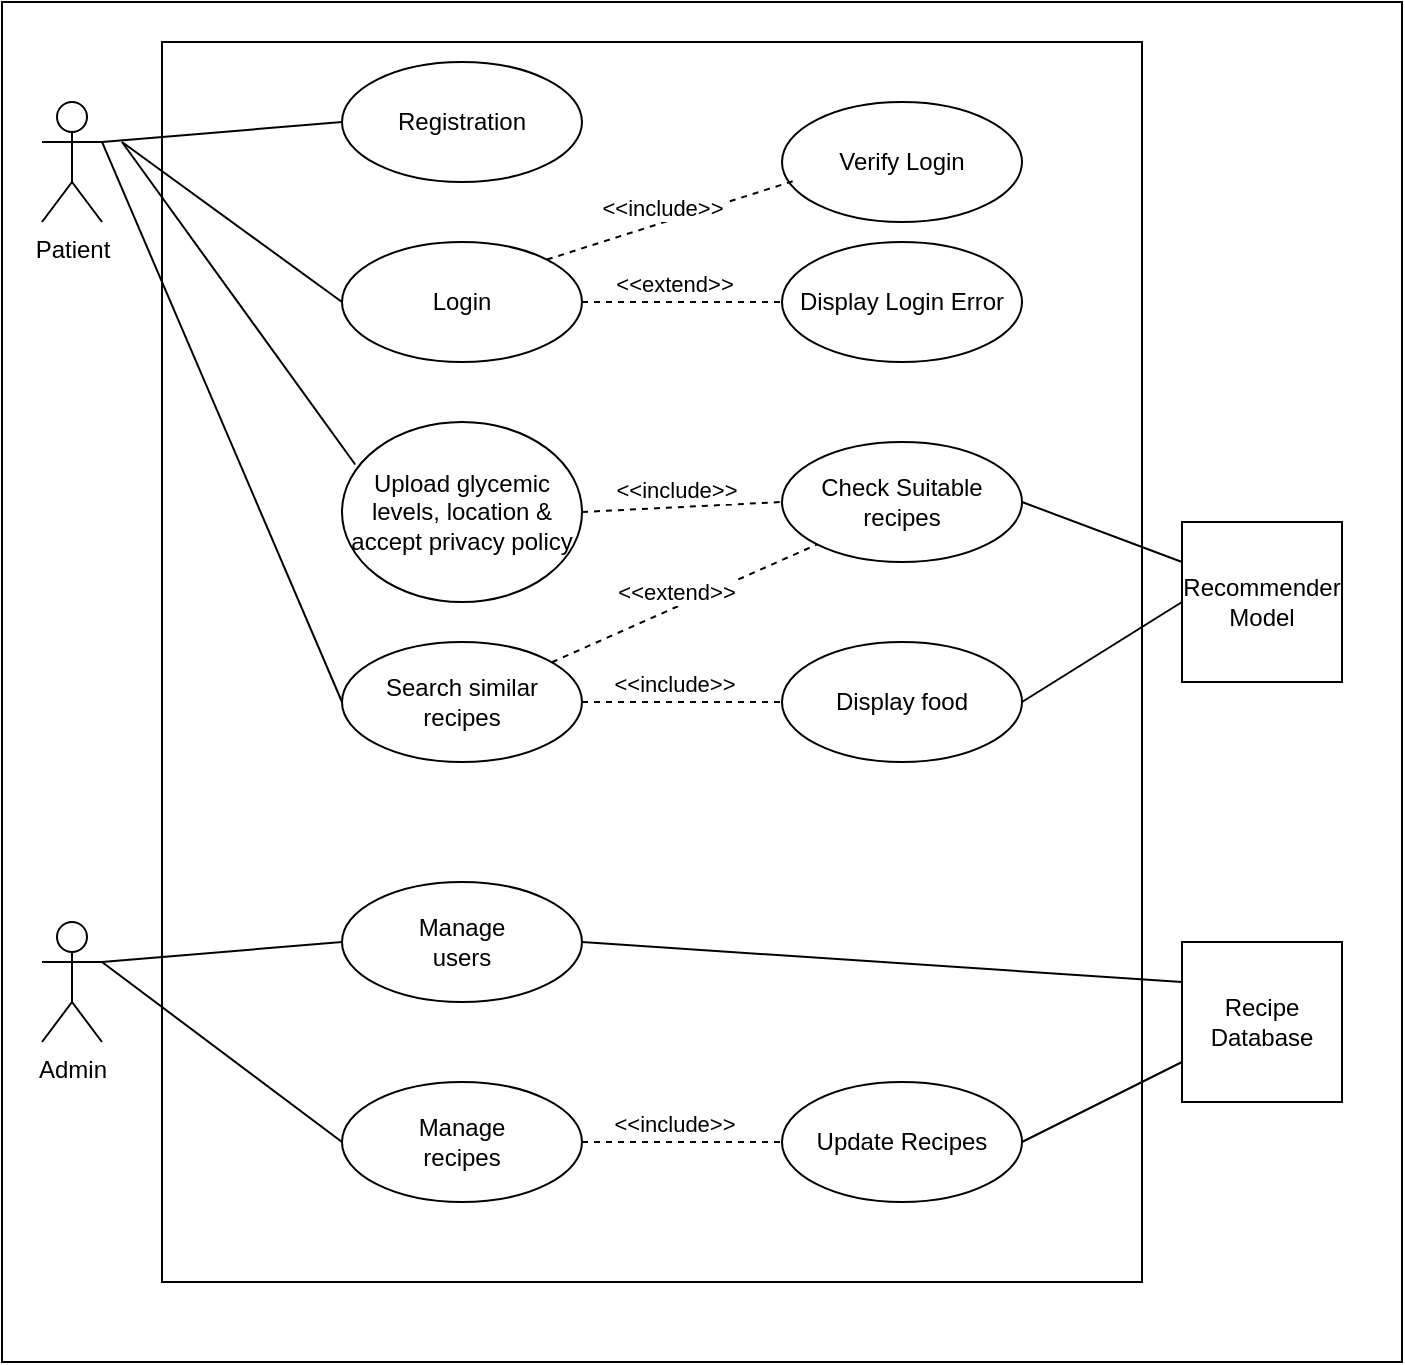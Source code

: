 <mxfile version="21.8.2" type="github">
  <diagram name="Page-1" id="gGgDct-h_yfA86tE-ynU">
    <mxGraphModel dx="1577" dy="780" grid="1" gridSize="10" guides="1" tooltips="1" connect="1" arrows="1" fold="1" page="1" pageScale="1" pageWidth="850" pageHeight="1100" math="0" shadow="0">
      <root>
        <mxCell id="0" />
        <mxCell id="1" parent="0" />
        <mxCell id="JEW0bm9NCuaqNSTQFk5y-45" value="" style="rounded=0;whiteSpace=wrap;html=1;" parent="1" vertex="1">
          <mxGeometry x="60" y="40" width="700" height="680" as="geometry" />
        </mxCell>
        <mxCell id="JEW0bm9NCuaqNSTQFk5y-37" value="" style="rounded=0;whiteSpace=wrap;html=1;" parent="1" vertex="1">
          <mxGeometry x="140" y="60" width="490" height="620" as="geometry" />
        </mxCell>
        <mxCell id="JEW0bm9NCuaqNSTQFk5y-1" value="Patient" style="shape=umlActor;verticalLabelPosition=bottom;verticalAlign=top;html=1;outlineConnect=0;" parent="1" vertex="1">
          <mxGeometry x="80" y="90" width="30" height="60" as="geometry" />
        </mxCell>
        <mxCell id="JEW0bm9NCuaqNSTQFk5y-2" value="Registration" style="ellipse;whiteSpace=wrap;html=1;" parent="1" vertex="1">
          <mxGeometry x="230" y="70" width="120" height="60" as="geometry" />
        </mxCell>
        <mxCell id="JEW0bm9NCuaqNSTQFk5y-3" value="Login" style="ellipse;whiteSpace=wrap;html=1;" parent="1" vertex="1">
          <mxGeometry x="230" y="160" width="120" height="60" as="geometry" />
        </mxCell>
        <mxCell id="JEW0bm9NCuaqNSTQFk5y-4" value="Upload glycemic levels, location &amp;amp; accept privacy&amp;nbsp;policy" style="ellipse;whiteSpace=wrap;html=1;" parent="1" vertex="1">
          <mxGeometry x="230" y="250" width="120" height="90" as="geometry" />
        </mxCell>
        <mxCell id="JEW0bm9NCuaqNSTQFk5y-5" value="Search similar recipes" style="ellipse;whiteSpace=wrap;html=1;" parent="1" vertex="1">
          <mxGeometry x="230" y="360" width="120" height="60" as="geometry" />
        </mxCell>
        <mxCell id="JEW0bm9NCuaqNSTQFk5y-6" value="Manage&lt;br&gt;users" style="ellipse;whiteSpace=wrap;html=1;" parent="1" vertex="1">
          <mxGeometry x="230" y="480" width="120" height="60" as="geometry" />
        </mxCell>
        <mxCell id="JEW0bm9NCuaqNSTQFk5y-7" value="Manage&lt;br&gt;recipes" style="ellipse;whiteSpace=wrap;html=1;" parent="1" vertex="1">
          <mxGeometry x="230" y="580" width="120" height="60" as="geometry" />
        </mxCell>
        <mxCell id="JEW0bm9NCuaqNSTQFk5y-9" value="Admin" style="shape=umlActor;verticalLabelPosition=bottom;verticalAlign=top;html=1;outlineConnect=0;" parent="1" vertex="1">
          <mxGeometry x="80" y="500" width="30" height="60" as="geometry" />
        </mxCell>
        <mxCell id="JEW0bm9NCuaqNSTQFk5y-12" value="" style="endArrow=none;html=1;rounded=0;exitX=1;exitY=0.333;exitDx=0;exitDy=0;exitPerimeter=0;entryX=0;entryY=0.5;entryDx=0;entryDy=0;" parent="1" source="JEW0bm9NCuaqNSTQFk5y-1" target="JEW0bm9NCuaqNSTQFk5y-2" edge="1">
          <mxGeometry width="50" height="50" relative="1" as="geometry">
            <mxPoint x="270" y="240" as="sourcePoint" />
            <mxPoint x="320" y="190" as="targetPoint" />
          </mxGeometry>
        </mxCell>
        <mxCell id="JEW0bm9NCuaqNSTQFk5y-13" value="" style="endArrow=none;html=1;rounded=0;entryX=0;entryY=0.5;entryDx=0;entryDy=0;" parent="1" target="JEW0bm9NCuaqNSTQFk5y-3" edge="1">
          <mxGeometry width="50" height="50" relative="1" as="geometry">
            <mxPoint x="120" y="110" as="sourcePoint" />
            <mxPoint x="240" y="110" as="targetPoint" />
          </mxGeometry>
        </mxCell>
        <mxCell id="JEW0bm9NCuaqNSTQFk5y-14" value="Verify Login" style="ellipse;whiteSpace=wrap;html=1;" parent="1" vertex="1">
          <mxGeometry x="450" y="90" width="120" height="60" as="geometry" />
        </mxCell>
        <mxCell id="JEW0bm9NCuaqNSTQFk5y-15" value="" style="endArrow=none;dashed=1;html=1;rounded=0;entryX=0.047;entryY=0.659;entryDx=0;entryDy=0;entryPerimeter=0;exitX=1;exitY=0;exitDx=0;exitDy=0;" parent="1" source="JEW0bm9NCuaqNSTQFk5y-3" target="JEW0bm9NCuaqNSTQFk5y-14" edge="1">
          <mxGeometry width="50" height="50" relative="1" as="geometry">
            <mxPoint x="270" y="240" as="sourcePoint" />
            <mxPoint x="320" y="190" as="targetPoint" />
          </mxGeometry>
        </mxCell>
        <mxCell id="JEW0bm9NCuaqNSTQFk5y-16" value="&amp;lt;&amp;lt;include&amp;gt;&amp;gt;" style="edgeLabel;html=1;align=center;verticalAlign=middle;resizable=0;points=[];" parent="JEW0bm9NCuaqNSTQFk5y-15" vertex="1" connectable="0">
          <mxGeometry x="-0.116" y="-3" relative="1" as="geometry">
            <mxPoint x="2" y="-12" as="offset" />
          </mxGeometry>
        </mxCell>
        <mxCell id="JEW0bm9NCuaqNSTQFk5y-17" value="Display Login Error" style="ellipse;whiteSpace=wrap;html=1;" parent="1" vertex="1">
          <mxGeometry x="450" y="160" width="120" height="60" as="geometry" />
        </mxCell>
        <mxCell id="JEW0bm9NCuaqNSTQFk5y-18" value="" style="endArrow=none;dashed=1;html=1;rounded=0;entryX=0;entryY=0.5;entryDx=0;entryDy=0;exitX=1;exitY=0.5;exitDx=0;exitDy=0;" parent="1" source="JEW0bm9NCuaqNSTQFk5y-3" target="JEW0bm9NCuaqNSTQFk5y-17" edge="1">
          <mxGeometry width="50" height="50" relative="1" as="geometry">
            <mxPoint x="359" y="194" as="sourcePoint" />
            <mxPoint x="466" y="140" as="targetPoint" />
          </mxGeometry>
        </mxCell>
        <mxCell id="JEW0bm9NCuaqNSTQFk5y-19" value="&amp;lt;&amp;lt;extend&amp;gt;&amp;gt;" style="edgeLabel;html=1;align=center;verticalAlign=middle;resizable=0;points=[];" parent="JEW0bm9NCuaqNSTQFk5y-18" vertex="1" connectable="0">
          <mxGeometry x="-0.116" y="-3" relative="1" as="geometry">
            <mxPoint x="2" y="-12" as="offset" />
          </mxGeometry>
        </mxCell>
        <mxCell id="JEW0bm9NCuaqNSTQFk5y-22" value="" style="endArrow=none;html=1;rounded=0;entryX=0.055;entryY=0.236;entryDx=0;entryDy=0;entryPerimeter=0;" parent="1" target="JEW0bm9NCuaqNSTQFk5y-4" edge="1">
          <mxGeometry width="50" height="50" relative="1" as="geometry">
            <mxPoint x="120" y="110" as="sourcePoint" />
            <mxPoint x="240" y="200" as="targetPoint" />
          </mxGeometry>
        </mxCell>
        <mxCell id="JEW0bm9NCuaqNSTQFk5y-23" value="Check Suitable recipes" style="ellipse;whiteSpace=wrap;html=1;" parent="1" vertex="1">
          <mxGeometry x="450" y="260" width="120" height="60" as="geometry" />
        </mxCell>
        <mxCell id="JEW0bm9NCuaqNSTQFk5y-24" value="" style="endArrow=none;dashed=1;html=1;rounded=0;entryX=0;entryY=0.5;entryDx=0;entryDy=0;exitX=1;exitY=0.5;exitDx=0;exitDy=0;" parent="1" source="JEW0bm9NCuaqNSTQFk5y-4" target="JEW0bm9NCuaqNSTQFk5y-23" edge="1">
          <mxGeometry width="50" height="50" relative="1" as="geometry">
            <mxPoint x="350" y="269" as="sourcePoint" />
            <mxPoint x="473" y="230" as="targetPoint" />
          </mxGeometry>
        </mxCell>
        <mxCell id="JEW0bm9NCuaqNSTQFk5y-25" value="&amp;lt;&amp;lt;include&amp;gt;&amp;gt;" style="edgeLabel;html=1;align=center;verticalAlign=middle;resizable=0;points=[];" parent="JEW0bm9NCuaqNSTQFk5y-24" vertex="1" connectable="0">
          <mxGeometry x="-0.116" y="-3" relative="1" as="geometry">
            <mxPoint x="2" y="-12" as="offset" />
          </mxGeometry>
        </mxCell>
        <mxCell id="JEW0bm9NCuaqNSTQFk5y-26" value="Display food" style="ellipse;whiteSpace=wrap;html=1;" parent="1" vertex="1">
          <mxGeometry x="450" y="360" width="120" height="60" as="geometry" />
        </mxCell>
        <mxCell id="JEW0bm9NCuaqNSTQFk5y-27" value="" style="endArrow=none;dashed=1;html=1;rounded=0;exitX=1;exitY=0.5;exitDx=0;exitDy=0;" parent="1" source="JEW0bm9NCuaqNSTQFk5y-5" target="JEW0bm9NCuaqNSTQFk5y-26" edge="1">
          <mxGeometry width="50" height="50" relative="1" as="geometry">
            <mxPoint x="360" y="349" as="sourcePoint" />
            <mxPoint x="460" y="349" as="targetPoint" />
          </mxGeometry>
        </mxCell>
        <mxCell id="JEW0bm9NCuaqNSTQFk5y-28" value="&amp;lt;&amp;lt;include&amp;gt;&amp;gt;" style="edgeLabel;html=1;align=center;verticalAlign=middle;resizable=0;points=[];" parent="JEW0bm9NCuaqNSTQFk5y-27" vertex="1" connectable="0">
          <mxGeometry x="-0.116" y="-3" relative="1" as="geometry">
            <mxPoint x="2" y="-12" as="offset" />
          </mxGeometry>
        </mxCell>
        <mxCell id="JEW0bm9NCuaqNSTQFk5y-29" value="" style="endArrow=none;dashed=1;html=1;rounded=0;entryX=0;entryY=1;entryDx=0;entryDy=0;" parent="1" source="JEW0bm9NCuaqNSTQFk5y-5" target="JEW0bm9NCuaqNSTQFk5y-23" edge="1">
          <mxGeometry width="50" height="50" relative="1" as="geometry">
            <mxPoint x="350" y="340" as="sourcePoint" />
            <mxPoint x="450" y="340" as="targetPoint" />
          </mxGeometry>
        </mxCell>
        <mxCell id="JEW0bm9NCuaqNSTQFk5y-30" value="&amp;lt;&amp;lt;extend&amp;gt;&amp;gt;" style="edgeLabel;html=1;align=center;verticalAlign=middle;resizable=0;points=[];" parent="JEW0bm9NCuaqNSTQFk5y-29" vertex="1" connectable="0">
          <mxGeometry x="-0.116" y="-3" relative="1" as="geometry">
            <mxPoint x="2" y="-12" as="offset" />
          </mxGeometry>
        </mxCell>
        <mxCell id="JEW0bm9NCuaqNSTQFk5y-31" value="" style="endArrow=none;html=1;rounded=0;exitX=1;exitY=0.333;exitDx=0;exitDy=0;exitPerimeter=0;entryX=0;entryY=0.5;entryDx=0;entryDy=0;" parent="1" source="JEW0bm9NCuaqNSTQFk5y-9" target="JEW0bm9NCuaqNSTQFk5y-6" edge="1">
          <mxGeometry width="50" height="50" relative="1" as="geometry">
            <mxPoint x="80" y="440" as="sourcePoint" />
            <mxPoint x="200" y="430" as="targetPoint" />
          </mxGeometry>
        </mxCell>
        <mxCell id="JEW0bm9NCuaqNSTQFk5y-32" value="" style="endArrow=none;html=1;rounded=0;entryX=0;entryY=0.5;entryDx=0;entryDy=0;" parent="1" target="JEW0bm9NCuaqNSTQFk5y-7" edge="1">
          <mxGeometry width="50" height="50" relative="1" as="geometry">
            <mxPoint x="110" y="520" as="sourcePoint" />
            <mxPoint x="240" y="520" as="targetPoint" />
          </mxGeometry>
        </mxCell>
        <mxCell id="JEW0bm9NCuaqNSTQFk5y-33" value="Update Recipes" style="ellipse;whiteSpace=wrap;html=1;" parent="1" vertex="1">
          <mxGeometry x="450" y="580" width="120" height="60" as="geometry" />
        </mxCell>
        <mxCell id="JEW0bm9NCuaqNSTQFk5y-34" value="" style="endArrow=none;dashed=1;html=1;rounded=0;exitX=1;exitY=0.5;exitDx=0;exitDy=0;entryX=0;entryY=0.5;entryDx=0;entryDy=0;" parent="1" source="JEW0bm9NCuaqNSTQFk5y-7" target="JEW0bm9NCuaqNSTQFk5y-33" edge="1">
          <mxGeometry width="50" height="50" relative="1" as="geometry">
            <mxPoint x="350" y="570" as="sourcePoint" />
            <mxPoint x="450" y="570" as="targetPoint" />
          </mxGeometry>
        </mxCell>
        <mxCell id="JEW0bm9NCuaqNSTQFk5y-35" value="&amp;lt;&amp;lt;include&amp;gt;&amp;gt;" style="edgeLabel;html=1;align=center;verticalAlign=middle;resizable=0;points=[];" parent="JEW0bm9NCuaqNSTQFk5y-34" vertex="1" connectable="0">
          <mxGeometry x="-0.116" y="-3" relative="1" as="geometry">
            <mxPoint x="2" y="-12" as="offset" />
          </mxGeometry>
        </mxCell>
        <mxCell id="JEW0bm9NCuaqNSTQFk5y-38" value="Recommender&lt;br&gt;Model" style="whiteSpace=wrap;html=1;aspect=fixed;" parent="1" vertex="1">
          <mxGeometry x="650" y="300" width="80" height="80" as="geometry" />
        </mxCell>
        <mxCell id="JEW0bm9NCuaqNSTQFk5y-39" value="" style="endArrow=none;html=1;rounded=0;entryX=0;entryY=0.25;entryDx=0;entryDy=0;exitX=1;exitY=0.5;exitDx=0;exitDy=0;" parent="1" source="JEW0bm9NCuaqNSTQFk5y-23" target="JEW0bm9NCuaqNSTQFk5y-38" edge="1">
          <mxGeometry width="50" height="50" relative="1" as="geometry">
            <mxPoint x="20" y="450" as="sourcePoint" />
            <mxPoint x="70" y="400" as="targetPoint" />
          </mxGeometry>
        </mxCell>
        <mxCell id="JEW0bm9NCuaqNSTQFk5y-40" value="" style="endArrow=none;html=1;rounded=0;entryX=0;entryY=0.5;entryDx=0;entryDy=0;exitX=1;exitY=0.5;exitDx=0;exitDy=0;" parent="1" source="JEW0bm9NCuaqNSTQFk5y-26" target="JEW0bm9NCuaqNSTQFk5y-38" edge="1">
          <mxGeometry width="50" height="50" relative="1" as="geometry">
            <mxPoint x="580" y="300" as="sourcePoint" />
            <mxPoint x="650" y="330" as="targetPoint" />
          </mxGeometry>
        </mxCell>
        <mxCell id="JEW0bm9NCuaqNSTQFk5y-41" value="Recipe Database" style="whiteSpace=wrap;html=1;aspect=fixed;" parent="1" vertex="1">
          <mxGeometry x="650" y="510" width="80" height="80" as="geometry" />
        </mxCell>
        <mxCell id="JEW0bm9NCuaqNSTQFk5y-43" value="" style="endArrow=none;html=1;rounded=0;exitX=1;exitY=0.5;exitDx=0;exitDy=0;entryX=0;entryY=0.75;entryDx=0;entryDy=0;" parent="1" source="JEW0bm9NCuaqNSTQFk5y-33" target="JEW0bm9NCuaqNSTQFk5y-41" edge="1">
          <mxGeometry width="50" height="50" relative="1" as="geometry">
            <mxPoint x="730" y="470" as="sourcePoint" />
            <mxPoint x="780" y="420" as="targetPoint" />
          </mxGeometry>
        </mxCell>
        <mxCell id="JEW0bm9NCuaqNSTQFk5y-44" value="" style="endArrow=none;html=1;rounded=0;exitX=1;exitY=0.5;exitDx=0;exitDy=0;entryX=0;entryY=0.25;entryDx=0;entryDy=0;" parent="1" source="JEW0bm9NCuaqNSTQFk5y-6" target="JEW0bm9NCuaqNSTQFk5y-41" edge="1">
          <mxGeometry width="50" height="50" relative="1" as="geometry">
            <mxPoint x="580" y="620" as="sourcePoint" />
            <mxPoint x="660" y="580" as="targetPoint" />
          </mxGeometry>
        </mxCell>
        <mxCell id="DDYM2XJ7IDCK6uwEx5im-1" value="" style="endArrow=none;html=1;rounded=0;entryX=0;entryY=0.5;entryDx=0;entryDy=0;exitX=1;exitY=0.333;exitDx=0;exitDy=0;exitPerimeter=0;" parent="1" source="JEW0bm9NCuaqNSTQFk5y-1" target="JEW0bm9NCuaqNSTQFk5y-5" edge="1">
          <mxGeometry width="50" height="50" relative="1" as="geometry">
            <mxPoint x="160" y="380" as="sourcePoint" />
            <mxPoint x="210" y="330" as="targetPoint" />
          </mxGeometry>
        </mxCell>
      </root>
    </mxGraphModel>
  </diagram>
</mxfile>
